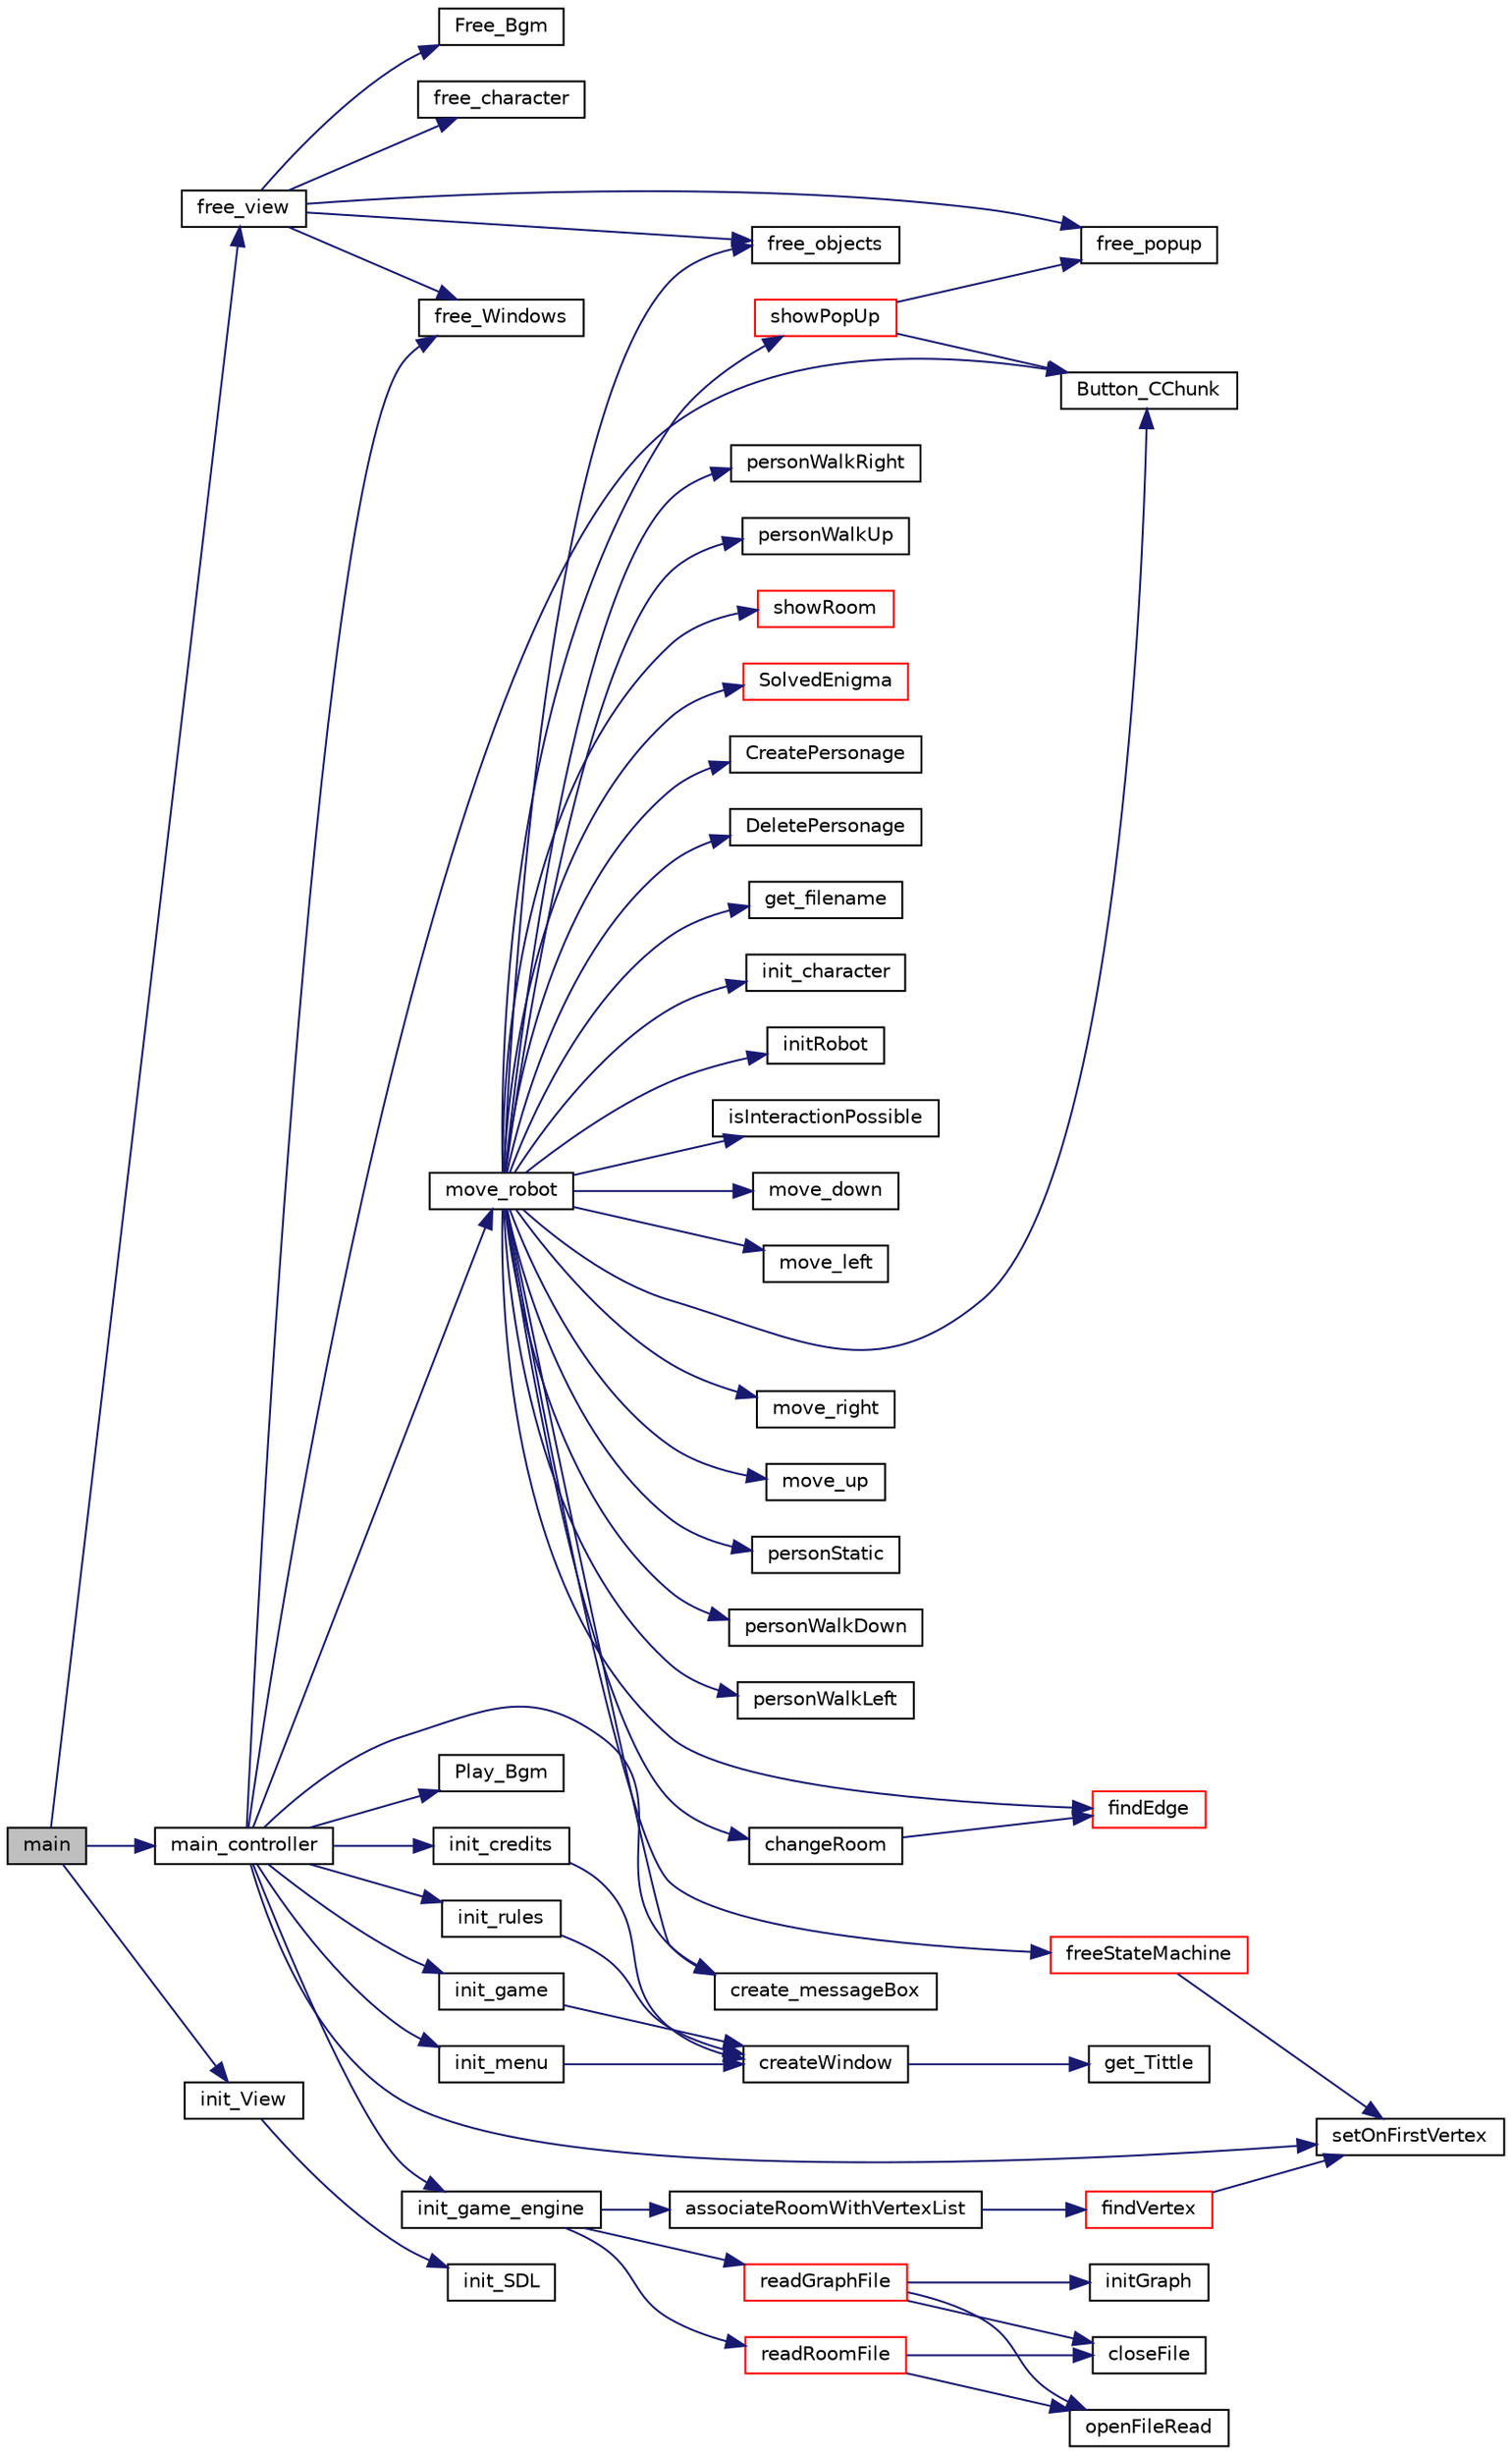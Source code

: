 digraph "main"
{
 // LATEX_PDF_SIZE
  edge [fontname="Helvetica",fontsize="10",labelfontname="Helvetica",labelfontsize="10"];
  node [fontname="Helvetica",fontsize="10",shape=record];
  rankdir="LR";
  Node1 [label="main",height=0.2,width=0.4,color="black", fillcolor="grey75", style="filled", fontcolor="black",tooltip=" "];
  Node1 -> Node2 [color="midnightblue",fontsize="10",style="solid",fontname="Helvetica"];
  Node2 [label="free_view",height=0.2,width=0.4,color="black", fillcolor="white", style="filled",URL="$main__view_8c.html#a9ee4ff536888397b9431b79195af8ae6",tooltip=" "];
  Node2 -> Node3 [color="midnightblue",fontsize="10",style="solid",fontname="Helvetica"];
  Node3 [label="Free_Bgm",height=0.2,width=0.4,color="black", fillcolor="white", style="filled",URL="$main__view_8c.html#a012bfd1fad05d414a880377573e73419",tooltip=" "];
  Node2 -> Node4 [color="midnightblue",fontsize="10",style="solid",fontname="Helvetica"];
  Node4 [label="free_character",height=0.2,width=0.4,color="black", fillcolor="white", style="filled",URL="$main__view_8c.html#a9ae50d5d40358a506e2c414d606dcaa2",tooltip=" "];
  Node2 -> Node5 [color="midnightblue",fontsize="10",style="solid",fontname="Helvetica"];
  Node5 [label="free_objects",height=0.2,width=0.4,color="black", fillcolor="white", style="filled",URL="$main__view_8c.html#a381036562fe7cbc2b1566abf4a2b1f54",tooltip=" "];
  Node2 -> Node6 [color="midnightblue",fontsize="10",style="solid",fontname="Helvetica"];
  Node6 [label="free_popup",height=0.2,width=0.4,color="black", fillcolor="white", style="filled",URL="$main__view_8c.html#a04a2b35ed3b1ebdf76d3c1e00c2d4fb6",tooltip=" "];
  Node2 -> Node7 [color="midnightblue",fontsize="10",style="solid",fontname="Helvetica"];
  Node7 [label="free_Windows",height=0.2,width=0.4,color="black", fillcolor="white", style="filled",URL="$main__view_8c.html#a6b20eaf0a901ee2c13c48ae73620fc66",tooltip=" "];
  Node1 -> Node8 [color="midnightblue",fontsize="10",style="solid",fontname="Helvetica"];
  Node8 [label="init_View",height=0.2,width=0.4,color="black", fillcolor="white", style="filled",URL="$main__view_8c.html#aae80b3dc568ee37af889ee48aedb95ad",tooltip=" "];
  Node8 -> Node9 [color="midnightblue",fontsize="10",style="solid",fontname="Helvetica"];
  Node9 [label="init_SDL",height=0.2,width=0.4,color="black", fillcolor="white", style="filled",URL="$main__view_8c.html#adeb93a35883e6dbfa3559d100e07eac0",tooltip=" "];
  Node1 -> Node10 [color="midnightblue",fontsize="10",style="solid",fontname="Helvetica"];
  Node10 [label="main_controller",height=0.2,width=0.4,color="black", fillcolor="white", style="filled",URL="$controller_8c.html#ac2493e7346025d6f838332a06eedcbd3",tooltip=" "];
  Node10 -> Node11 [color="midnightblue",fontsize="10",style="solid",fontname="Helvetica"];
  Node11 [label="Button_CChunk",height=0.2,width=0.4,color="black", fillcolor="white", style="filled",URL="$main__view_8c.html#a5169d5afa04e0afb8d617e18629953fc",tooltip=" "];
  Node10 -> Node12 [color="midnightblue",fontsize="10",style="solid",fontname="Helvetica"];
  Node12 [label="create_messageBox",height=0.2,width=0.4,color="black", fillcolor="white", style="filled",URL="$main__view_8c.html#acbdb1e2ce96e36fe0abf2a455221f4ea",tooltip=" "];
  Node10 -> Node7 [color="midnightblue",fontsize="10",style="solid",fontname="Helvetica"];
  Node10 -> Node13 [color="midnightblue",fontsize="10",style="solid",fontname="Helvetica"];
  Node13 [label="init_credits",height=0.2,width=0.4,color="black", fillcolor="white", style="filled",URL="$main__view_8c.html#abfc265baf8e460c2193efa126fbcc5ce",tooltip=" "];
  Node13 -> Node14 [color="midnightblue",fontsize="10",style="solid",fontname="Helvetica"];
  Node14 [label="createWindow",height=0.2,width=0.4,color="black", fillcolor="white", style="filled",URL="$main__view_8c.html#aeab711004945c5c691e9e36660944de0",tooltip=" "];
  Node14 -> Node15 [color="midnightblue",fontsize="10",style="solid",fontname="Helvetica"];
  Node15 [label="get_Tittle",height=0.2,width=0.4,color="black", fillcolor="white", style="filled",URL="$main__view_8c.html#ae3106dae60604ee73aff89668dca5d9c",tooltip=" "];
  Node10 -> Node16 [color="midnightblue",fontsize="10",style="solid",fontname="Helvetica"];
  Node16 [label="init_game",height=0.2,width=0.4,color="black", fillcolor="white", style="filled",URL="$main__view_8c.html#a8d47179de86f2edde7a7b8adf24c3e5c",tooltip=" "];
  Node16 -> Node14 [color="midnightblue",fontsize="10",style="solid",fontname="Helvetica"];
  Node10 -> Node17 [color="midnightblue",fontsize="10",style="solid",fontname="Helvetica"];
  Node17 [label="init_game_engine",height=0.2,width=0.4,color="black", fillcolor="white", style="filled",URL="$controller_8c.html#ac83d7c0b0eb9d2d33fe69189040c3dee",tooltip=" "];
  Node17 -> Node18 [color="midnightblue",fontsize="10",style="solid",fontname="Helvetica"];
  Node18 [label="associateRoomWithVertexList",height=0.2,width=0.4,color="black", fillcolor="white", style="filled",URL="$file_8c.html#a6448bed9d8872dd91ef47583cb38d5d4",tooltip=" "];
  Node18 -> Node19 [color="midnightblue",fontsize="10",style="solid",fontname="Helvetica"];
  Node19 [label="findVertex",height=0.2,width=0.4,color="red", fillcolor="white", style="filled",URL="$graph_8c.html#a9098b8e1dda296d4a762a4d09242ef9f",tooltip=" "];
  Node19 -> Node21 [color="midnightblue",fontsize="10",style="solid",fontname="Helvetica"];
  Node21 [label="setOnFirstVertex",height=0.2,width=0.4,color="black", fillcolor="white", style="filled",URL="$graph_8c.html#a10e7eae43d2c901ee3f086585a9ac030",tooltip=" "];
  Node17 -> Node23 [color="midnightblue",fontsize="10",style="solid",fontname="Helvetica"];
  Node23 [label="readGraphFile",height=0.2,width=0.4,color="red", fillcolor="white", style="filled",URL="$file_8c.html#a84f8e96951c3ff2eff2b19dd235b3f1a",tooltip=" "];
  Node23 -> Node24 [color="midnightblue",fontsize="10",style="solid",fontname="Helvetica"];
  Node24 [label="closeFile",height=0.2,width=0.4,color="black", fillcolor="white", style="filled",URL="$file_8c.html#a9e249321eafc2f7d0f64efb62c37fbde",tooltip=" "];
  Node23 -> Node25 [color="midnightblue",fontsize="10",style="solid",fontname="Helvetica"];
  Node25 [label="initGraph",height=0.2,width=0.4,color="black", fillcolor="white", style="filled",URL="$graph_8c.html#aa920b43d2df996a9e7b467bc9e5fd5c5",tooltip=" "];
  Node23 -> Node26 [color="midnightblue",fontsize="10",style="solid",fontname="Helvetica"];
  Node26 [label="openFileRead",height=0.2,width=0.4,color="black", fillcolor="white", style="filled",URL="$file_8c.html#a1f4d7c70c91bafa98a792b1b7dbc6053",tooltip=" "];
  Node17 -> Node33 [color="midnightblue",fontsize="10",style="solid",fontname="Helvetica"];
  Node33 [label="readRoomFile",height=0.2,width=0.4,color="red", fillcolor="white", style="filled",URL="$file_8c.html#aa499044cef2d82d18f8cc9493aa3d053",tooltip=" "];
  Node33 -> Node24 [color="midnightblue",fontsize="10",style="solid",fontname="Helvetica"];
  Node33 -> Node26 [color="midnightblue",fontsize="10",style="solid",fontname="Helvetica"];
  Node10 -> Node41 [color="midnightblue",fontsize="10",style="solid",fontname="Helvetica"];
  Node41 [label="init_menu",height=0.2,width=0.4,color="black", fillcolor="white", style="filled",URL="$main__view_8c.html#a778e42153786c1a1050d0ced53eb1a1e",tooltip=" "];
  Node41 -> Node14 [color="midnightblue",fontsize="10",style="solid",fontname="Helvetica"];
  Node10 -> Node42 [color="midnightblue",fontsize="10",style="solid",fontname="Helvetica"];
  Node42 [label="init_rules",height=0.2,width=0.4,color="black", fillcolor="white", style="filled",URL="$main__view_8c.html#a19d1f7e75443e5c8f690fe29687221ef",tooltip=" "];
  Node42 -> Node14 [color="midnightblue",fontsize="10",style="solid",fontname="Helvetica"];
  Node10 -> Node43 [color="midnightblue",fontsize="10",style="solid",fontname="Helvetica"];
  Node43 [label="move_robot",height=0.2,width=0.4,color="black", fillcolor="white", style="filled",URL="$controller_8c.html#a151235593347c91940fe9e25e86a9e4e",tooltip=" "];
  Node43 -> Node11 [color="midnightblue",fontsize="10",style="solid",fontname="Helvetica"];
  Node43 -> Node44 [color="midnightblue",fontsize="10",style="solid",fontname="Helvetica"];
  Node44 [label="changeRoom",height=0.2,width=0.4,color="black", fillcolor="white", style="filled",URL="$graph_8c.html#a88207ff1fe0cb34a405632b5998d863e",tooltip=" "];
  Node44 -> Node45 [color="midnightblue",fontsize="10",style="solid",fontname="Helvetica"];
  Node45 [label="findEdge",height=0.2,width=0.4,color="red", fillcolor="white", style="filled",URL="$graph_8c.html#adc9d8e61fe2eed96059b8461ccd13fa9",tooltip=" "];
  Node43 -> Node12 [color="midnightblue",fontsize="10",style="solid",fontname="Helvetica"];
  Node43 -> Node48 [color="midnightblue",fontsize="10",style="solid",fontname="Helvetica"];
  Node48 [label="CreatePersonage",height=0.2,width=0.4,color="black", fillcolor="white", style="filled",URL="$model_8c.html#ab843684eee9bbbd21073fc29b6ab7e2f",tooltip=" "];
  Node43 -> Node49 [color="midnightblue",fontsize="10",style="solid",fontname="Helvetica"];
  Node49 [label="DeletePersonage",height=0.2,width=0.4,color="black", fillcolor="white", style="filled",URL="$model_8c.html#a8bf98a0e1a380f050dc2625d8739594a",tooltip=" "];
  Node43 -> Node45 [color="midnightblue",fontsize="10",style="solid",fontname="Helvetica"];
  Node43 -> Node5 [color="midnightblue",fontsize="10",style="solid",fontname="Helvetica"];
  Node43 -> Node50 [color="midnightblue",fontsize="10",style="solid",fontname="Helvetica"];
  Node50 [label="freeStateMachine",height=0.2,width=0.4,color="red", fillcolor="white", style="filled",URL="$graph_8c.html#a3f35be62c9475e93d89db063bedf7519",tooltip=" "];
  Node50 -> Node21 [color="midnightblue",fontsize="10",style="solid",fontname="Helvetica"];
  Node43 -> Node57 [color="midnightblue",fontsize="10",style="solid",fontname="Helvetica"];
  Node57 [label="get_filename",height=0.2,width=0.4,color="black", fillcolor="white", style="filled",URL="$main__view_8c.html#a7a942d55fddb67d0368fa3fbe3a22382",tooltip=" "];
  Node43 -> Node58 [color="midnightblue",fontsize="10",style="solid",fontname="Helvetica"];
  Node58 [label="init_character",height=0.2,width=0.4,color="black", fillcolor="white", style="filled",URL="$main__view_8c.html#aa3fd9e914b1036ddafea8698d8ff5c3e",tooltip=" "];
  Node43 -> Node59 [color="midnightblue",fontsize="10",style="solid",fontname="Helvetica"];
  Node59 [label="initRobot",height=0.2,width=0.4,color="black", fillcolor="white", style="filled",URL="$controller_8c.html#a6d1364f250af175e8e616a8cfe1e8546",tooltip=" "];
  Node43 -> Node60 [color="midnightblue",fontsize="10",style="solid",fontname="Helvetica"];
  Node60 [label="isInteractionPossible",height=0.2,width=0.4,color="black", fillcolor="white", style="filled",URL="$model_8h.html#a436e317be3f583a270a790716209a0db",tooltip=" "];
  Node43 -> Node61 [color="midnightblue",fontsize="10",style="solid",fontname="Helvetica"];
  Node61 [label="move_down",height=0.2,width=0.4,color="black", fillcolor="white", style="filled",URL="$model_8c.html#a9a351ea03b1cbc3ec705b5bbaa7bd757",tooltip=" "];
  Node43 -> Node62 [color="midnightblue",fontsize="10",style="solid",fontname="Helvetica"];
  Node62 [label="move_left",height=0.2,width=0.4,color="black", fillcolor="white", style="filled",URL="$model_8c.html#a6bc9a3d19b2fdd6d2051768fec795a0b",tooltip=" "];
  Node43 -> Node63 [color="midnightblue",fontsize="10",style="solid",fontname="Helvetica"];
  Node63 [label="move_right",height=0.2,width=0.4,color="black", fillcolor="white", style="filled",URL="$model_8c.html#a8d865e086853fb478ab14f32ca0c7f39",tooltip=" "];
  Node43 -> Node64 [color="midnightblue",fontsize="10",style="solid",fontname="Helvetica"];
  Node64 [label="move_up",height=0.2,width=0.4,color="black", fillcolor="white", style="filled",URL="$model_8c.html#a3d241da95cf32deecdf0ef579888bb29",tooltip=" "];
  Node43 -> Node65 [color="midnightblue",fontsize="10",style="solid",fontname="Helvetica"];
  Node65 [label="personStatic",height=0.2,width=0.4,color="black", fillcolor="white", style="filled",URL="$main__view_8c.html#a431871e683eecd6c814d37996332a09b",tooltip=" "];
  Node43 -> Node66 [color="midnightblue",fontsize="10",style="solid",fontname="Helvetica"];
  Node66 [label="personWalkDown",height=0.2,width=0.4,color="black", fillcolor="white", style="filled",URL="$main__view_8c.html#a9d17245690326480fc3bfe37bd18d042",tooltip=" "];
  Node43 -> Node67 [color="midnightblue",fontsize="10",style="solid",fontname="Helvetica"];
  Node67 [label="personWalkLeft",height=0.2,width=0.4,color="black", fillcolor="white", style="filled",URL="$main__view_8c.html#a35ede2cab0e657af29505f69689ffc5b",tooltip=" "];
  Node43 -> Node68 [color="midnightblue",fontsize="10",style="solid",fontname="Helvetica"];
  Node68 [label="personWalkRight",height=0.2,width=0.4,color="black", fillcolor="white", style="filled",URL="$main__view_8c.html#a295676baaf16261430600134f2d0b8c4",tooltip=" "];
  Node43 -> Node69 [color="midnightblue",fontsize="10",style="solid",fontname="Helvetica"];
  Node69 [label="personWalkUp",height=0.2,width=0.4,color="black", fillcolor="white", style="filled",URL="$main__view_8c.html#a557a649f0982c17d0161656a98401658",tooltip=" "];
  Node43 -> Node70 [color="midnightblue",fontsize="10",style="solid",fontname="Helvetica"];
  Node70 [label="showPopUp",height=0.2,width=0.4,color="red", fillcolor="white", style="filled",URL="$controller_8c.html#af541127983022343a250ffb198a82513",tooltip=" "];
  Node70 -> Node11 [color="midnightblue",fontsize="10",style="solid",fontname="Helvetica"];
  Node70 -> Node6 [color="midnightblue",fontsize="10",style="solid",fontname="Helvetica"];
  Node43 -> Node72 [color="midnightblue",fontsize="10",style="solid",fontname="Helvetica"];
  Node72 [label="showRoom",height=0.2,width=0.4,color="red", fillcolor="white", style="filled",URL="$controller_8c.html#adf804d6a26119cf0aa11e91dbd12d8d4",tooltip=" "];
  Node43 -> Node75 [color="midnightblue",fontsize="10",style="solid",fontname="Helvetica"];
  Node75 [label="SolvedEnigma",height=0.2,width=0.4,color="red", fillcolor="white", style="filled",URL="$graph_8c.html#ad06605503622e337d5d2cbccb729f207",tooltip=" "];
  Node10 -> Node77 [color="midnightblue",fontsize="10",style="solid",fontname="Helvetica"];
  Node77 [label="Play_Bgm",height=0.2,width=0.4,color="black", fillcolor="white", style="filled",URL="$main__view_8c.html#ad4766e53a58705cea3f1a58e6c4ed0f8",tooltip=" "];
  Node10 -> Node21 [color="midnightblue",fontsize="10",style="solid",fontname="Helvetica"];
}
